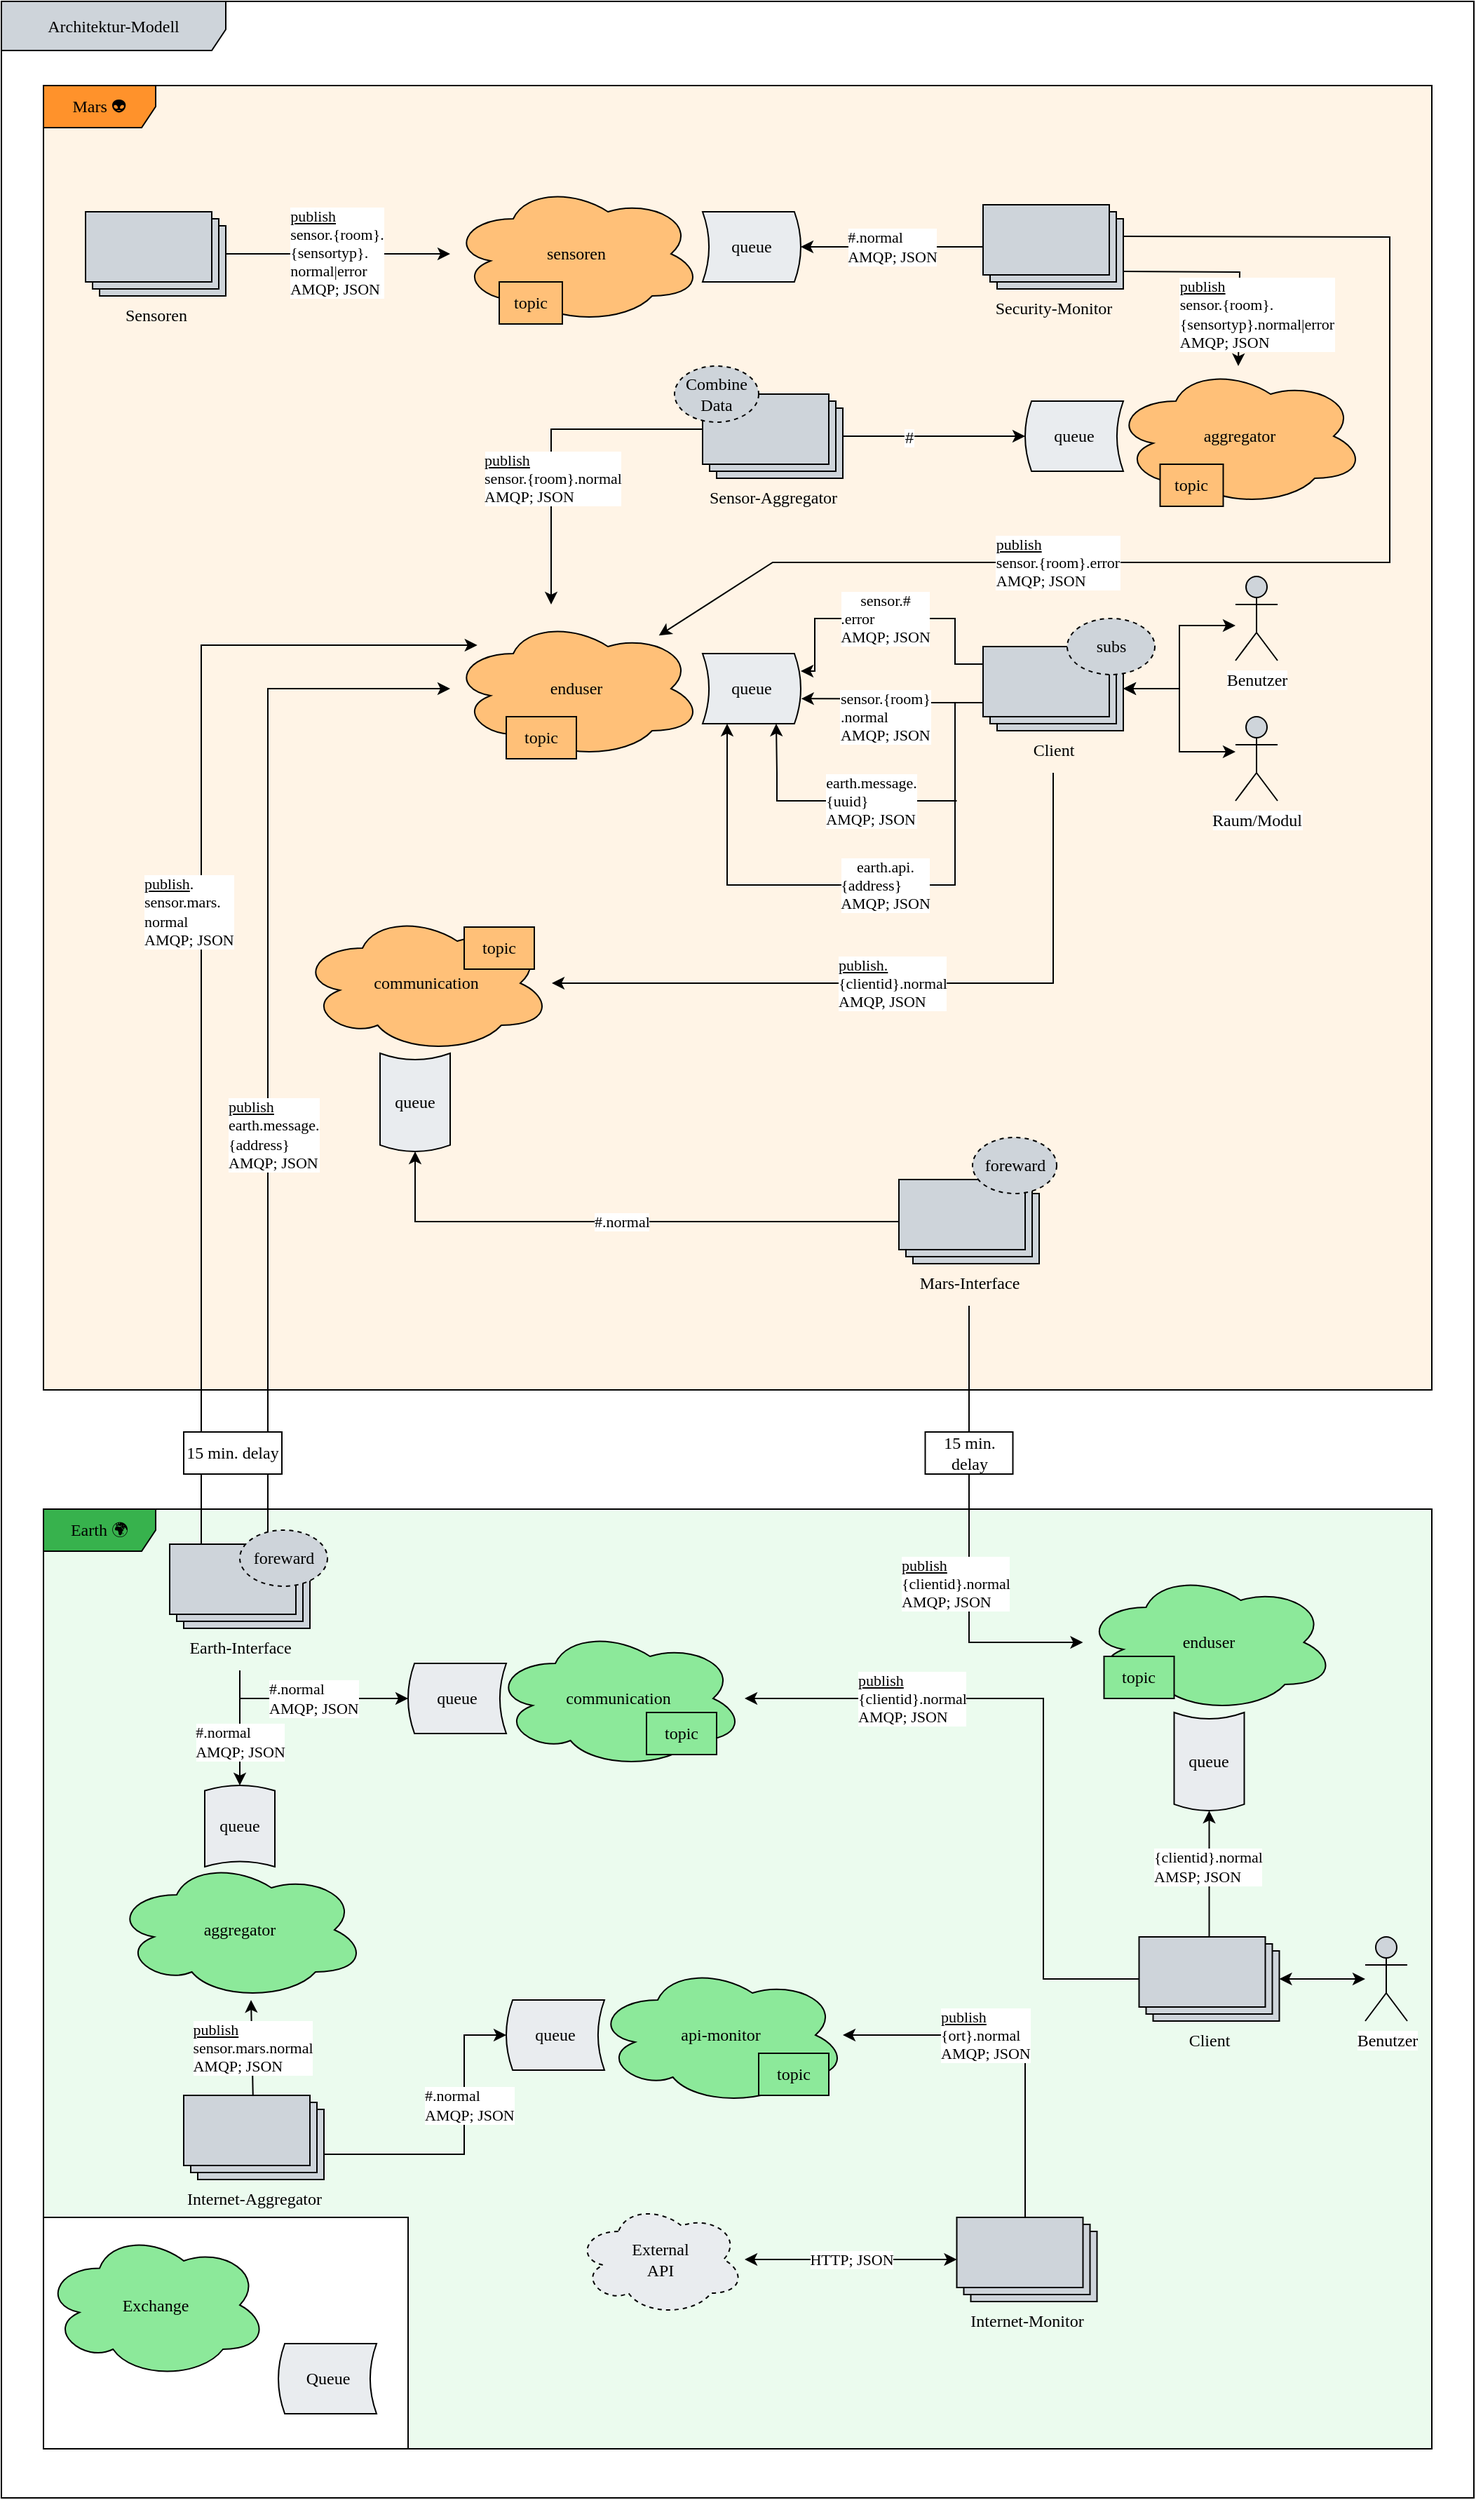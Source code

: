 <mxfile version="13.0.8" type="device"><diagram id="erU5Auw4rH4-HawhXIPo" name="Page-1"><mxGraphModel dx="18" dy="905" grid="1" gridSize="10" guides="1" tooltips="1" connect="1" arrows="1" fold="1" page="0" pageScale="1" pageWidth="827" pageHeight="1169" background="#ffffff" math="0" shadow="0" extFonts="IBM Plex Sans^https://fonts.googleapis.com/css?family=IBM+Plex+Sans|IBM Plex Mono^https://fonts.googleapis.com/css?family=IBM+Plex+Mono"><root><mxCell id="0"/><mxCell id="1" parent="0"/><mxCell id="hUw3spgDHmvgVFq0hchr-114" value="Architektur-Modell" style="shape=umlFrame;whiteSpace=wrap;html=1;strokeColor=#000000;fillColor=#ced4da;gradientColor=none;fontFamily=IBM Plex Mono;width=160;height=35;" parent="1" vertex="1"><mxGeometry x="890" y="-30" width="1050" height="1780" as="geometry"/></mxCell><mxCell id="hUw3spgDHmvgVFq0hchr-70" value="Earth 🌍" style="shape=umlFrame;whiteSpace=wrap;html=1;fillColor=#37b24d;strokeColor=#000000;gradientColor=none;fontFamily=IBM Plex Mono;FType=g;width=80;height=30;swimlaneFillColor=#ebfbee;" parent="1" vertex="1"><mxGeometry x="920" y="1045" width="990" height="670" as="geometry"/></mxCell><mxCell id="hUw3spgDHmvgVFq0hchr-56" value="Mars 👽" style="shape=umlFrame;whiteSpace=wrap;html=1;fillColor=#ff922b;strokeColor=#000000;gradientColor=none;fontFamily=IBM Plex Mono;FType=g;width=80;height=30;comic=0;shadow=0;swimlaneFillColor=#fff4e6;" parent="1" vertex="1"><mxGeometry x="920" y="30" width="990" height="930" as="geometry"/></mxCell><mxCell id="hUw3spgDHmvgVFq0hchr-33" value="" style="edgeStyle=orthogonalEdgeStyle;rounded=0;orthogonalLoop=1;jettySize=auto;html=1;" parent="1" source="hUw3spgDHmvgVFq0hchr-2" target="hUw3spgDHmvgVFq0hchr-21" edge="1"><mxGeometry relative="1" as="geometry"/></mxCell><mxCell id="hUw3spgDHmvgVFq0hchr-2" value="&lt;font face=&quot;IBM Plex Mono&quot;&gt;Sensoren&lt;/font&gt;" style="verticalLabelPosition=bottom;verticalAlign=top;html=1;shape=mxgraph.basic.layered_rect;dx=10;outlineConnect=0;fillColor=#ced4da;" parent="1" vertex="1"><mxGeometry x="950" y="120" width="100" height="60" as="geometry"/></mxCell><mxCell id="hUw3spgDHmvgVFq0hchr-90" value="" style="edgeStyle=orthogonalEdgeStyle;rounded=0;orthogonalLoop=1;jettySize=auto;html=1;fontFamily=IBM Plex Mono;align=center;" parent="1" target="hUw3spgDHmvgVFq0hchr-89" edge="1"><mxGeometry relative="1" as="geometry"><Array as="points"><mxPoint x="1640" y="670"/></Array><mxPoint x="1640" y="520" as="sourcePoint"/></mxGeometry></mxCell><mxCell id="hUw3spgDHmvgVFq0hchr-91" value="&lt;u&gt;publish.&lt;/u&gt;&lt;br&gt;{clientid}.normal&lt;br&gt;AMQP, JSON" style="edgeLabel;html=1;align=left;verticalAlign=middle;resizable=0;points=[];fontFamily=IBM Plex Mono;" parent="hUw3spgDHmvgVFq0hchr-90" vertex="1" connectable="0"><mxGeometry x="-0.001" y="1" relative="1" as="geometry"><mxPoint x="-52" y="-1" as="offset"/></mxGeometry></mxCell><mxCell id="hUw3spgDHmvgVFq0hchr-3" value="&lt;font face=&quot;IBM Plex Mono&quot;&gt;Client&lt;/font&gt;" style="verticalLabelPosition=bottom;verticalAlign=top;html=1;shape=mxgraph.basic.layered_rect;dx=10;outlineConnect=0;fillColor=#ced4da;" parent="1" vertex="1"><mxGeometry x="1590" y="430" width="100" height="60" as="geometry"/></mxCell><mxCell id="hUw3spgDHmvgVFq0hchr-4" value="&lt;font face=&quot;IBM Plex Mono&quot;&gt;Sensor-Aggregator&lt;/font&gt;" style="verticalLabelPosition=bottom;verticalAlign=top;html=1;shape=mxgraph.basic.layered_rect;dx=10;outlineConnect=0;fillColor=#ced4da;" parent="1" vertex="1"><mxGeometry x="1390" y="250" width="100" height="60" as="geometry"/></mxCell><mxCell id="hUw3spgDHmvgVFq0hchr-5" value="&lt;font face=&quot;IBM Plex Mono&quot;&gt;Security-Monitor&lt;/font&gt;" style="verticalLabelPosition=bottom;verticalAlign=top;html=1;shape=mxgraph.basic.layered_rect;dx=10;outlineConnect=0;fillColor=#ced4da;" parent="1" vertex="1"><mxGeometry x="1590" y="115" width="100" height="60" as="geometry"/></mxCell><mxCell id="hUw3spgDHmvgVFq0hchr-6" style="edgeStyle=orthogonalEdgeStyle;rounded=0;orthogonalLoop=1;jettySize=auto;html=1;startArrow=classic;startFill=1;endArrow=classic;endFill=1;fontFamily=IBM Plex Mono;" parent="1" source="hUw3spgDHmvgVFq0hchr-7" target="hUw3spgDHmvgVFq0hchr-3" edge="1"><mxGeometry relative="1" as="geometry"><mxPoint x="1780" y="455" as="targetPoint"/><Array as="points"><mxPoint x="1730" y="415"/><mxPoint x="1730" y="460"/></Array></mxGeometry></mxCell><mxCell id="hUw3spgDHmvgVFq0hchr-7" value="&lt;font face=&quot;IBM Plex Sans&quot;&gt;Benutzer&lt;/font&gt;" style="shape=umlActor;verticalLabelPosition=bottom;labelBackgroundColor=#ffffff;verticalAlign=top;html=1;strokeColor=#000000;fillColor=#CED4DA;gradientColor=none;" parent="1" vertex="1"><mxGeometry x="1770" y="380" width="30" height="60" as="geometry"/></mxCell><mxCell id="hUw3spgDHmvgVFq0hchr-8" style="edgeStyle=orthogonalEdgeStyle;rounded=0;orthogonalLoop=1;jettySize=auto;html=1;startArrow=classic;startFill=1;endArrow=classic;endFill=1;fontFamily=IBM Plex Mono;" parent="1" source="hUw3spgDHmvgVFq0hchr-9" target="hUw3spgDHmvgVFq0hchr-3" edge="1"><mxGeometry relative="1" as="geometry"><mxPoint x="1780" y="455" as="targetPoint"/><Array as="points"><mxPoint x="1730" y="505"/><mxPoint x="1730" y="460"/></Array></mxGeometry></mxCell><mxCell id="hUw3spgDHmvgVFq0hchr-9" value="&lt;font face=&quot;IBM Plex Sans&quot;&gt;Raum/Modul&lt;/font&gt;" style="shape=umlActor;verticalLabelPosition=bottom;labelBackgroundColor=#ffffff;verticalAlign=top;html=1;strokeColor=#000000;fillColor=#CED4DA;gradientColor=none;" parent="1" vertex="1"><mxGeometry x="1770" y="480" width="30" height="60" as="geometry"/></mxCell><mxCell id="hUw3spgDHmvgVFq0hchr-21" value="sensoren" style="ellipse;shape=cloud;whiteSpace=wrap;html=1;fontFamily=IBM Plex Sans;FType=g;fillColor=#FFC078;" parent="1" vertex="1"><mxGeometry x="1210" y="100" width="180" height="100" as="geometry"/></mxCell><mxCell id="hUw3spgDHmvgVFq0hchr-22" value="&lt;font face=&quot;IBM Plex Mono&quot;&gt;topic&lt;/font&gt;" style="rounded=0;whiteSpace=wrap;html=1;fillColor=#FFC078;align=center;" parent="1" vertex="1"><mxGeometry x="1245" y="170" width="45" height="30" as="geometry"/></mxCell><mxCell id="hUw3spgDHmvgVFq0hchr-24" value="enduser" style="ellipse;shape=cloud;whiteSpace=wrap;html=1;fontFamily=IBM Plex Sans;FType=g;fillColor=#FFC078;" parent="1" vertex="1"><mxGeometry x="1210" y="410" width="180" height="100" as="geometry"/></mxCell><mxCell id="hUw3spgDHmvgVFq0hchr-31" value="&lt;div style=&quot;text-align: left&quot;&gt;#.normal&lt;/div&gt;&lt;font&gt;&lt;div style=&quot;text-align: left&quot;&gt;AMQP; JSON&lt;/div&gt;&lt;/font&gt;" style="edgeStyle=orthogonalEdgeStyle;rounded=0;orthogonalLoop=1;jettySize=auto;html=1;fontFamily=IBM Plex Mono;" parent="1" target="hUw3spgDHmvgVFq0hchr-27" edge="1"><mxGeometry relative="1" as="geometry"><Array as="points"><mxPoint x="1490" y="145"/><mxPoint x="1490" y="145"/></Array><mxPoint x="1590" y="145" as="sourcePoint"/><mxPoint x="1480" y="144.58" as="targetPoint"/></mxGeometry></mxCell><mxCell id="hUw3spgDHmvgVFq0hchr-27" value="&lt;font face=&quot;IBM Plex Mono&quot;&gt;queue&lt;/font&gt;" style="shape=dataStorage;whiteSpace=wrap;html=1;fillColor=#E9ECEF;size=0.065;direction=west;" parent="1" vertex="1"><mxGeometry x="1390" y="120" width="70" height="50" as="geometry"/></mxCell><mxCell id="hUw3spgDHmvgVFq0hchr-28" value="&lt;font face=&quot;IBM Plex Mono&quot;&gt;queue&lt;/font&gt;" style="shape=dataStorage;whiteSpace=wrap;html=1;fillColor=#E9ECEF;size=0.065;direction=east;" parent="1" vertex="1"><mxGeometry x="1620" y="255" width="70" height="50" as="geometry"/></mxCell><mxCell id="hUw3spgDHmvgVFq0hchr-37" value="&lt;font face=&quot;IBM Plex Sans&quot;&gt;Combine Data&lt;/font&gt;" style="ellipse;whiteSpace=wrap;html=1;strokeWidth=1;fillColor=#CED4DA;dashed=1;" parent="1" vertex="1"><mxGeometry x="1370" y="230" width="60" height="40" as="geometry"/></mxCell><mxCell id="hUw3spgDHmvgVFq0hchr-49" value="&lt;font face=&quot;IBM Plex Mono&quot;&gt;sensor.{room}&lt;br&gt;&lt;div style=&quot;text-align: left&quot;&gt;.normal&lt;/div&gt;&lt;div style=&quot;text-align: left&quot;&gt;AMQP; JSON&lt;/div&gt;&lt;/font&gt;" style="edgeStyle=orthogonalEdgeStyle;rounded=0;orthogonalLoop=1;jettySize=auto;html=1;align=center;exitX=0;exitY=0;exitDx=0;exitDy=37.5;exitPerimeter=0;entryX=-0.005;entryY=0.357;entryDx=0;entryDy=0;entryPerimeter=0;" parent="1" source="hUw3spgDHmvgVFq0hchr-3" target="hUw3spgDHmvgVFq0hchr-48" edge="1"><mxGeometry x="-0.0" y="11" relative="1" as="geometry"><Array as="points"><mxPoint x="1590" y="470"/><mxPoint x="1525" y="470"/><mxPoint x="1525" y="467"/></Array><mxPoint x="1480" y="473" as="targetPoint"/><mxPoint x="6" y="10" as="offset"/></mxGeometry></mxCell><mxCell id="hUw3spgDHmvgVFq0hchr-50" value="&lt;font face=&quot;IBM Plex Mono&quot;&gt;sensor.#&lt;br&gt;&lt;div style=&quot;text-align: left&quot;&gt;.error&lt;/div&gt;AMQP; JSON&lt;br&gt;&lt;/font&gt;" style="edgeStyle=orthogonalEdgeStyle;rounded=0;orthogonalLoop=1;jettySize=auto;html=1;align=center;exitX=0;exitY=0;exitDx=0;exitDy=12.5;exitPerimeter=0;entryX=0;entryY=0.75;entryDx=0;entryDy=0;" parent="1" source="hUw3spgDHmvgVFq0hchr-3" target="hUw3spgDHmvgVFq0hchr-48" edge="1"><mxGeometry x="0.025" relative="1" as="geometry"><Array as="points"><mxPoint x="1570" y="443"/><mxPoint x="1570" y="410"/><mxPoint x="1470" y="410"/><mxPoint x="1470" y="447"/></Array><mxPoint x="1450" y="443" as="targetPoint"/><mxPoint as="offset"/></mxGeometry></mxCell><mxCell id="hUw3spgDHmvgVFq0hchr-64" value="&lt;font face=&quot;IBM Plex Mono&quot;&gt;earth.message.&lt;br&gt;&lt;div style=&quot;text-align: left&quot;&gt;{uuid}&lt;/div&gt;&lt;div style=&quot;text-align: left&quot;&gt;AMQP; JSON&lt;/div&gt;&lt;/font&gt;" style="edgeStyle=orthogonalEdgeStyle;rounded=0;orthogonalLoop=1;jettySize=auto;html=1;align=center;entryX=0.25;entryY=0;entryDx=0;entryDy=0;" parent="1" target="hUw3spgDHmvgVFq0hchr-48" edge="1"><mxGeometry x="-0.332" relative="1" as="geometry"><Array as="points"><mxPoint x="1443" y="540"/><mxPoint x="1443" y="520"/></Array><mxPoint as="offset"/><mxPoint x="1571.25" y="539.95" as="sourcePoint"/><mxPoint x="1355.25" y="519.95" as="targetPoint"/></mxGeometry></mxCell><mxCell id="hUw3spgDHmvgVFq0hchr-65" value="&lt;font face=&quot;IBM Plex Mono&quot;&gt;earth.api.&lt;br&gt;&lt;div style=&quot;text-align: left&quot;&gt;{address}&lt;/div&gt;&lt;div style=&quot;text-align: left&quot;&gt;AMQP; JSON&lt;/div&gt;&lt;/font&gt;" style="edgeStyle=orthogonalEdgeStyle;rounded=0;orthogonalLoop=1;jettySize=auto;html=1;align=center;entryX=0.75;entryY=0;entryDx=0;entryDy=0;" parent="1" target="hUw3spgDHmvgVFq0hchr-48" edge="1"><mxGeometry x="-0.362" y="-50" relative="1" as="geometry"><Array as="points"><mxPoint x="1570" y="600"/><mxPoint x="1407" y="600"/></Array><mxPoint x="1570" y="470" as="sourcePoint"/><mxPoint x="1408" y="510" as="targetPoint"/><mxPoint x="-50" y="50" as="offset"/></mxGeometry></mxCell><mxCell id="hUw3spgDHmvgVFq0hchr-48" value="&lt;font face=&quot;IBM Plex Mono&quot;&gt;queue&lt;/font&gt;" style="shape=dataStorage;whiteSpace=wrap;html=1;fillColor=#E9ECEF;size=0.065;direction=west;" parent="1" vertex="1"><mxGeometry x="1390" y="435" width="70" height="50" as="geometry"/></mxCell><mxCell id="hUw3spgDHmvgVFq0hchr-51" value="&lt;font face=&quot;IBM Plex Sans&quot;&gt;subs&lt;/font&gt;" style="ellipse;whiteSpace=wrap;html=1;strokeWidth=1;fillColor=#CED4DA;dashed=1;" parent="1" vertex="1"><mxGeometry x="1650" y="410" width="62.5" height="40" as="geometry"/></mxCell><mxCell id="hUw3spgDHmvgVFq0hchr-61" value="&lt;u style=&quot;font-family: &amp;#34;ibm plex mono&amp;#34;&quot;&gt;publish&lt;/u&gt;&lt;br style=&quot;font-family: &amp;#34;ibm plex mono&amp;#34;&quot;&gt;&lt;span style=&quot;font-family: &amp;#34;ibm plex mono&amp;#34;&quot;&gt;earth.message.&lt;/span&gt;&lt;br style=&quot;font-family: &amp;#34;ibm plex mono&amp;#34;&quot;&gt;&lt;span style=&quot;font-family: &amp;#34;ibm plex mono&amp;#34;&quot;&gt;{address}&lt;br&gt;AMQP; JSON&lt;br&gt;&lt;/span&gt;" style="edgeStyle=orthogonalEdgeStyle;rounded=0;orthogonalLoop=1;jettySize=auto;html=1;align=left;" parent="1" source="hUw3spgDHmvgVFq0hchr-59" target="hUw3spgDHmvgVFq0hchr-24" edge="1"><mxGeometry x="-0.21" y="30" relative="1" as="geometry"><Array as="points"><mxPoint x="1080" y="460"/></Array><mxPoint as="offset"/></mxGeometry></mxCell><mxCell id="DqUs1cWluFNeW6_7sDlR-13" style="edgeStyle=orthogonalEdgeStyle;rounded=0;orthogonalLoop=1;jettySize=auto;html=1;exitX=0;exitY=0;exitDx=22.5;exitDy=0;exitPerimeter=0;" parent="1" source="hUw3spgDHmvgVFq0hchr-59" target="hUw3spgDHmvgVFq0hchr-24" edge="1"><mxGeometry relative="1" as="geometry"><Array as="points"><mxPoint x="1033" y="429"/></Array></mxGeometry></mxCell><mxCell id="DqUs1cWluFNeW6_7sDlR-16" value="&lt;font face=&quot;IBM Plex Mono&quot;&gt;&lt;u&gt;publish&lt;/u&gt;.&lt;br&gt;sensor.mars.&lt;br&gt;normal&lt;br&gt;AMQP; JSON&lt;br&gt;&lt;/font&gt;" style="edgeLabel;html=1;align=left;verticalAlign=middle;resizable=0;points=[];" parent="DqUs1cWluFNeW6_7sDlR-13" vertex="1" connectable="0"><mxGeometry x="0.077" y="1" relative="1" as="geometry"><mxPoint x="-41.5" as="offset"/></mxGeometry></mxCell><mxCell id="hUw3spgDHmvgVFq0hchr-59" value="&lt;font face=&quot;IBM Plex Mono&quot;&gt;Earth-Interface&lt;br&gt;&lt;/font&gt;" style="verticalLabelPosition=bottom;verticalAlign=top;html=1;shape=mxgraph.basic.layered_rect;dx=10;outlineConnect=0;fillColor=#ced4da;" parent="1" vertex="1"><mxGeometry x="1010" y="1070" width="100" height="60" as="geometry"/></mxCell><mxCell id="hUw3spgDHmvgVFq0hchr-71" value="communication" style="ellipse;shape=cloud;whiteSpace=wrap;html=1;fontFamily=IBM Plex Sans;FType=g;fillColor=#8CE99A;" parent="1" vertex="1"><mxGeometry x="1240" y="1130" width="180" height="100" as="geometry"/></mxCell><mxCell id="hUw3spgDHmvgVFq0hchr-72" value="api-monitor" style="ellipse;shape=cloud;whiteSpace=wrap;html=1;fontFamily=IBM Plex Sans;FType=g;fillColor=#8ce99a;" parent="1" vertex="1"><mxGeometry x="1313" y="1370" width="180" height="100" as="geometry"/></mxCell><mxCell id="hUw3spgDHmvgVFq0hchr-74" value="#.normal&lt;br&gt;AMQP; JSON" style="edgeStyle=orthogonalEdgeStyle;rounded=0;orthogonalLoop=1;jettySize=auto;html=1;align=left;fontFamily=IBM Plex Mono;entryX=0;entryY=0.5;entryDx=0;entryDy=0;" parent="1" target="hUw3spgDHmvgVFq0hchr-73" edge="1"><mxGeometry x="-0.592" y="10" relative="1" as="geometry"><Array as="points"><mxPoint x="1060" y="1180"/></Array><mxPoint x="10" y="10" as="offset"/><mxPoint x="1060" y="1160" as="sourcePoint"/><mxPoint x="1150" y="1270" as="targetPoint"/></mxGeometry></mxCell><mxCell id="hUw3spgDHmvgVFq0hchr-75" value="#.normal&lt;br&gt;AMQP; JSON" style="edgeStyle=orthogonalEdgeStyle;rounded=0;orthogonalLoop=1;jettySize=auto;html=1;align=left;fontFamily=IBM Plex Mono;entryX=0;entryY=0.5;entryDx=0;entryDy=0;exitX=0;exitY=0;exitDx=100;exitDy=35;exitPerimeter=0;" parent="1" target="DqUs1cWluFNeW6_7sDlR-34" edge="1" source="WD_3K0yod4hGlsvvd7Q--1"><mxGeometry x="0.28" y="30" relative="1" as="geometry"><Array as="points"><mxPoint x="1220" y="1505"/><mxPoint x="1220" y="1420"/></Array><mxPoint as="offset"/><mxPoint x="1070" y="1520" as="sourcePoint"/><mxPoint x="1150" y="1459" as="targetPoint"/></mxGeometry></mxCell><mxCell id="hUw3spgDHmvgVFq0hchr-73" value="&lt;font face=&quot;IBM Plex Mono&quot;&gt;queue&lt;/font&gt;" style="shape=dataStorage;whiteSpace=wrap;html=1;fillColor=#E9ECEF;size=0.065;direction=east;" parent="1" vertex="1"><mxGeometry x="1180" y="1155" width="70" height="50" as="geometry"/></mxCell><mxCell id="hUw3spgDHmvgVFq0hchr-76" value="&lt;span style=&quot;font-family: &amp;#34;ibm plex mono&amp;#34;&quot;&gt;topic&lt;/span&gt;" style="rounded=0;whiteSpace=wrap;html=1;fillColor=#8CE99A;align=center;" parent="1" vertex="1"><mxGeometry x="1350" y="1190" width="50" height="30" as="geometry"/></mxCell><mxCell id="hUw3spgDHmvgVFq0hchr-81" value="&lt;font face=&quot;IBM Plex Mono&quot;&gt;15 min. delay&lt;/font&gt;" style="rounded=0;whiteSpace=wrap;html=1;fillColor=#ffffff;" parent="1" vertex="1"><mxGeometry x="1020" y="990" width="70" height="30" as="geometry"/></mxCell><mxCell id="hUw3spgDHmvgVFq0hchr-89" value="communication" style="ellipse;shape=cloud;whiteSpace=wrap;html=1;fontFamily=IBM Plex Sans;FType=g;fillColor=#FFC078;" parent="1" vertex="1"><mxGeometry x="1102.5" y="620" width="180" height="100" as="geometry"/></mxCell><mxCell id="hUw3spgDHmvgVFq0hchr-98" value="&lt;u&gt;publish&lt;/u&gt;&lt;br&gt;{clientid}.normal&lt;br&gt;AMQP; JSON" style="edgeStyle=orthogonalEdgeStyle;rounded=0;orthogonalLoop=1;jettySize=auto;html=1;fontFamily=IBM Plex Mono;align=left;" parent="1" target="DqUs1cWluFNeW6_7sDlR-9" edge="1"><mxGeometry x="0.231" y="-50" relative="1" as="geometry"><Array as="points"><mxPoint x="1580" y="1140"/></Array><mxPoint x="1580" y="900" as="sourcePoint"/><mxPoint as="offset"/></mxGeometry></mxCell><mxCell id="hUw3spgDHmvgVFq0hchr-93" value="&lt;font face=&quot;IBM Plex Mono&quot;&gt;Mars-Interface&lt;br&gt;&lt;/font&gt;" style="verticalLabelPosition=bottom;verticalAlign=top;html=1;shape=mxgraph.basic.layered_rect;dx=10;outlineConnect=0;fillColor=#ced4da;" parent="1" vertex="1"><mxGeometry x="1530" y="810" width="100" height="60" as="geometry"/></mxCell><mxCell id="hUw3spgDHmvgVFq0hchr-95" value="#.normal" style="edgeStyle=orthogonalEdgeStyle;rounded=0;orthogonalLoop=1;jettySize=auto;html=1;fontFamily=IBM Plex Mono;align=left;exitX=0;exitY=0;exitDx=0;exitDy=25;exitPerimeter=0;entryX=0;entryY=0.5;entryDx=0;entryDy=0;" parent="1" source="hUw3spgDHmvgVFq0hchr-93" target="hUw3spgDHmvgVFq0hchr-94" edge="1"><mxGeometry x="0.119" relative="1" as="geometry"><Array as="points"><mxPoint x="1530" y="840"/><mxPoint x="1185" y="840"/></Array><mxPoint as="offset"/><mxPoint x="1170" y="790" as="targetPoint"/></mxGeometry></mxCell><mxCell id="hUw3spgDHmvgVFq0hchr-94" value="&lt;font face=&quot;IBM Plex Mono&quot;&gt;queue&lt;/font&gt;" style="shape=dataStorage;whiteSpace=wrap;html=1;fillColor=#E9ECEF;size=0.065;direction=north;" parent="1" vertex="1"><mxGeometry x="1160" y="720" width="50" height="70" as="geometry"/></mxCell><mxCell id="hUw3spgDHmvgVFq0hchr-97" value="&lt;font face=&quot;IBM Plex Mono&quot;&gt;15 min. delay&lt;/font&gt;" style="rounded=0;whiteSpace=wrap;html=1;fillColor=#ffffff;" parent="1" vertex="1"><mxGeometry x="1548.75" y="990" width="62.5" height="30" as="geometry"/></mxCell><mxCell id="hUw3spgDHmvgVFq0hchr-102" style="edgeStyle=orthogonalEdgeStyle;rounded=0;orthogonalLoop=1;jettySize=auto;html=1;startArrow=classic;startFill=1;fontFamily=IBM Plex Mono;align=left;" parent="1" source="hUw3spgDHmvgVFq0hchr-99" target="hUw3spgDHmvgVFq0hchr-100" edge="1"><mxGeometry relative="1" as="geometry"/></mxCell><mxCell id="hUw3spgDHmvgVFq0hchr-105" value="&lt;u&gt;publish&lt;/u&gt;&lt;br&gt;{&lt;span style=&quot;text-align: center&quot;&gt;clientid&lt;/span&gt;}.normal&lt;br&gt;AMQP; JSON" style="edgeStyle=orthogonalEdgeStyle;rounded=0;orthogonalLoop=1;jettySize=auto;html=1;startArrow=none;startFill=0;endArrow=classic;endFill=1;endSize=6;fontFamily=IBM Plex Mono;align=left;" parent="1" source="hUw3spgDHmvgVFq0hchr-99" target="hUw3spgDHmvgVFq0hchr-71" edge="1"><mxGeometry x="0.671" relative="1" as="geometry"><Array as="points"><mxPoint x="1633" y="1380"/><mxPoint x="1633" y="1180"/></Array><mxPoint as="offset"/></mxGeometry></mxCell><mxCell id="hUw3spgDHmvgVFq0hchr-99" value="&lt;font face=&quot;IBM Plex Mono&quot;&gt;Client&lt;/font&gt;" style="verticalLabelPosition=bottom;verticalAlign=top;html=1;shape=mxgraph.basic.layered_rect;dx=10;outlineConnect=0;fillColor=#ced4da;" parent="1" vertex="1"><mxGeometry x="1701.25" y="1350" width="100" height="60" as="geometry"/></mxCell><mxCell id="hUw3spgDHmvgVFq0hchr-100" value="&lt;font face=&quot;IBM Plex Sans&quot;&gt;Benutzer&lt;/font&gt;" style="shape=umlActor;verticalLabelPosition=bottom;labelBackgroundColor=#ffffff;verticalAlign=top;html=1;strokeColor=#000000;fillColor=#CED4DA;gradientColor=none;" parent="1" vertex="1"><mxGeometry x="1862.5" y="1350" width="30" height="60" as="geometry"/></mxCell><mxCell id="hUw3spgDHmvgVFq0hchr-104" value="{clientid}.normal&lt;br&gt;AMSP; JSON" style="edgeStyle=orthogonalEdgeStyle;rounded=0;orthogonalLoop=1;jettySize=auto;html=1;startArrow=none;startFill=0;fontFamily=IBM Plex Mono;align=left;endArrow=classic;endFill=1;endSize=6;entryX=0;entryY=0.5;entryDx=0;entryDy=0;" parent="1" source="hUw3spgDHmvgVFq0hchr-99" target="hUw3spgDHmvgVFq0hchr-103" edge="1"><mxGeometry x="0.111" y="41" relative="1" as="geometry"><mxPoint as="offset"/><mxPoint x="1751" y="1280" as="targetPoint"/></mxGeometry></mxCell><mxCell id="hUw3spgDHmvgVFq0hchr-103" value="&lt;font face=&quot;IBM Plex Mono&quot;&gt;queue&lt;/font&gt;" style="shape=dataStorage;whiteSpace=wrap;html=1;fillColor=#E9ECEF;size=0.065;direction=north;" parent="1" vertex="1"><mxGeometry x="1726.25" y="1190" width="50" height="70" as="geometry"/></mxCell><mxCell id="hUw3spgDHmvgVFq0hchr-113" value="&lt;u&gt;publish&lt;/u&gt;&lt;br&gt;{ort}.normal&lt;br&gt;AMQP; JSON" style="edgeStyle=orthogonalEdgeStyle;rounded=0;orthogonalLoop=1;jettySize=auto;html=1;startArrow=none;startFill=0;endArrow=classic;endFill=1;endSize=6;fontFamily=IBM Plex Mono;align=left;" parent="1" source="hUw3spgDHmvgVFq0hchr-107" edge="1"><mxGeometry x="0.482" relative="1" as="geometry"><Array as="points"><mxPoint x="1620" y="1420"/></Array><mxPoint as="offset"/><mxPoint x="1490" y="1420" as="targetPoint"/></mxGeometry></mxCell><mxCell id="hUw3spgDHmvgVFq0hchr-107" value="&lt;font face=&quot;IBM Plex Mono&quot;&gt;Internet-Monitor&lt;/font&gt;" style="verticalLabelPosition=bottom;verticalAlign=top;html=1;shape=mxgraph.basic.layered_rect;dx=10;outlineConnect=0;fillColor=#ced4da;" parent="1" vertex="1"><mxGeometry x="1571.25" y="1550" width="100" height="60" as="geometry"/></mxCell><mxCell id="hUw3spgDHmvgVFq0hchr-110" value="External&lt;br&gt;API" style="ellipse;shape=cloud;whiteSpace=wrap;html=1;fontFamily=IBM Plex Sans;FType=g;dashed=1;gradientColor=none;fillColor=#e9ecef;" parent="1" vertex="1"><mxGeometry x="1300" y="1540" width="120" height="80" as="geometry"/></mxCell><mxCell id="hUw3spgDHmvgVFq0hchr-111" value="&lt;font&gt;HTTP; JSON&lt;/font&gt;" style="edgeStyle=orthogonalEdgeStyle;rounded=0;orthogonalLoop=1;jettySize=auto;html=1;startArrow=classic;startFill=1;fontFamily=IBM Plex Mono;" parent="1" source="hUw3spgDHmvgVFq0hchr-110" target="hUw3spgDHmvgVFq0hchr-107" edge="1"><mxGeometry relative="1" as="geometry"><mxPoint x="710" y="1200" as="sourcePoint"/><mxPoint x="830" y="1200" as="targetPoint"/></mxGeometry></mxCell><mxCell id="hUw3spgDHmvgVFq0hchr-115" value="&lt;font face=&quot;IBM Plex Sans&quot;&gt;foreward&lt;/font&gt;" style="ellipse;whiteSpace=wrap;html=1;strokeWidth=1;fillColor=#CED4DA;dashed=1;" parent="1" vertex="1"><mxGeometry x="1582.5" y="780" width="60" height="40" as="geometry"/></mxCell><mxCell id="hUw3spgDHmvgVFq0hchr-116" value="&lt;font face=&quot;IBM Plex Sans&quot;&gt;foreward&lt;/font&gt;" style="ellipse;whiteSpace=wrap;html=1;strokeWidth=1;fillColor=#CED4DA;dashed=1;" parent="1" vertex="1"><mxGeometry x="1060" y="1060" width="62.5" height="40" as="geometry"/></mxCell><mxCell id="EYIfJ8Mb9N-2mhvtiRvc-1" value="aggregator" style="ellipse;shape=cloud;whiteSpace=wrap;html=1;fontFamily=IBM Plex Sans;FType=g;fillColor=#FFC078;" parent="1" vertex="1"><mxGeometry x="1682.5" y="230" width="180" height="100" as="geometry"/></mxCell><mxCell id="EYIfJ8Mb9N-2mhvtiRvc-8" value="" style="endArrow=classic;html=1;entryX=0;entryY=0.5;entryDx=0;entryDy=0;" parent="1" target="hUw3spgDHmvgVFq0hchr-28" edge="1"><mxGeometry width="50" height="50" relative="1" as="geometry"><mxPoint x="1490" y="280" as="sourcePoint"/><mxPoint x="1560" y="280" as="targetPoint"/></mxGeometry></mxCell><mxCell id="EYIfJ8Mb9N-2mhvtiRvc-14" value="#" style="edgeLabel;html=1;align=center;verticalAlign=middle;resizable=0;points=[];" parent="EYIfJ8Mb9N-2mhvtiRvc-8" vertex="1" connectable="0"><mxGeometry x="-0.286" y="-1" relative="1" as="geometry"><mxPoint as="offset"/></mxGeometry></mxCell><mxCell id="EYIfJ8Mb9N-2mhvtiRvc-10" value="" style="endArrow=classic;html=1;rounded=0;exitX=0;exitY=0;exitDx=100;exitDy=22.5;exitPerimeter=0;" parent="1" source="hUw3spgDHmvgVFq0hchr-5" target="hUw3spgDHmvgVFq0hchr-24" edge="1"><mxGeometry width="50" height="50" relative="1" as="geometry"><mxPoint x="1691.25" y="150" as="sourcePoint"/><mxPoint x="1810" y="240" as="targetPoint"/><Array as="points"><mxPoint x="1880" y="138"/><mxPoint x="1880" y="370"/><mxPoint x="1440" y="370"/></Array></mxGeometry></mxCell><mxCell id="EYIfJ8Mb9N-2mhvtiRvc-15" value="&lt;div style=&quot;text-align: left&quot;&gt;&lt;u&gt;publish&lt;/u&gt;&lt;/div&gt;sensor.{room}.error&lt;br&gt;&lt;div style=&quot;text-align: left&quot;&gt;AMQP; JSON&lt;/div&gt;" style="edgeLabel;html=1;align=center;verticalAlign=middle;resizable=0;points=[];fontFamily=IBM Plex Mono;" parent="EYIfJ8Mb9N-2mhvtiRvc-10" vertex="1" connectable="0"><mxGeometry x="-0.337" relative="1" as="geometry"><mxPoint x="-237.5" y="104.07" as="offset"/></mxGeometry></mxCell><mxCell id="EYIfJ8Mb9N-2mhvtiRvc-13" value="" style="endArrow=classic;html=1;exitX=0;exitY=0;exitDx=100;exitDy=47.5;exitPerimeter=0;rounded=0;" parent="1" source="hUw3spgDHmvgVFq0hchr-5" edge="1"><mxGeometry width="50" height="50" relative="1" as="geometry"><mxPoint x="1670" y="240" as="sourcePoint"/><mxPoint x="1772" y="230" as="targetPoint"/><Array as="points"><mxPoint x="1773" y="163"/></Array></mxGeometry></mxCell><mxCell id="EYIfJ8Mb9N-2mhvtiRvc-16" value="&lt;div style=&quot;text-align: left&quot;&gt;&lt;u&gt;publish&lt;/u&gt;&lt;/div&gt;&lt;div style=&quot;text-align: left&quot;&gt;sensor.{room}.&lt;/div&gt;{sensortyp}.normal|error&lt;br&gt;&lt;div style=&quot;text-align: left&quot;&gt;AMQP; JSON&lt;/div&gt;" style="edgeLabel;html=1;align=center;verticalAlign=middle;resizable=0;points=[];fontFamily=IBM Plex Mono;" parent="EYIfJ8Mb9N-2mhvtiRvc-13" vertex="1" connectable="0"><mxGeometry x="-0.311" y="2" relative="1" as="geometry"><mxPoint x="43.36" y="32.19" as="offset"/></mxGeometry></mxCell><mxCell id="EYIfJ8Mb9N-2mhvtiRvc-18" value="&lt;div style=&quot;text-align: left&quot;&gt;&lt;br&gt;&lt;/div&gt;" style="edgeLabel;html=1;align=center;verticalAlign=middle;resizable=0;points=[];" parent="1" vertex="1" connectable="0"><mxGeometry x="1340.004" y="359.997" as="geometry"><mxPoint x="-2" y="3" as="offset"/></mxGeometry></mxCell><mxCell id="EYIfJ8Mb9N-2mhvtiRvc-19" value="" style="endArrow=classic;html=1;exitX=0;exitY=0;exitDx=0;exitDy=25;exitPerimeter=0;rounded=0;" parent="1" source="hUw3spgDHmvgVFq0hchr-4" edge="1"><mxGeometry width="50" height="50" relative="1" as="geometry"><mxPoint x="1460" y="330" as="sourcePoint"/><mxPoint x="1282" y="400" as="targetPoint"/><Array as="points"><mxPoint x="1282" y="275"/></Array></mxGeometry></mxCell><mxCell id="EYIfJ8Mb9N-2mhvtiRvc-20" value="&lt;div style=&quot;text-align: left&quot;&gt;&lt;u&gt;&lt;font face=&quot;IBM Plex Mono&quot;&gt;publish&lt;/font&gt;&lt;/u&gt;&lt;/div&gt;&lt;font face=&quot;IBM Plex Mono&quot;&gt;sensor.{room}.normal&lt;br&gt;&lt;div style=&quot;text-align: left&quot;&gt;AMQP; JSON&lt;/div&gt;&lt;/font&gt;" style="edgeLabel;html=1;align=center;verticalAlign=middle;resizable=0;points=[];" parent="1" vertex="1" connectable="0"><mxGeometry x="1282.504" y="309.997" as="geometry"><mxPoint as="offset"/></mxGeometry></mxCell><mxCell id="DqUs1cWluFNeW6_7sDlR-1" value="&lt;font face=&quot;IBM Plex Mono&quot;&gt;topic&lt;/font&gt;" style="rounded=0;whiteSpace=wrap;html=1;fillColor=#FFC078;align=center;" parent="1" vertex="1"><mxGeometry x="1716.25" y="300" width="45" height="30" as="geometry"/></mxCell><mxCell id="DqUs1cWluFNeW6_7sDlR-2" value="&lt;font face=&quot;IBM Plex Mono&quot;&gt;topic&lt;/font&gt;" style="rounded=0;whiteSpace=wrap;html=1;fillColor=#FFC078;align=center;" parent="1" vertex="1"><mxGeometry x="1250" y="480" width="50" height="30" as="geometry"/></mxCell><mxCell id="DqUs1cWluFNeW6_7sDlR-3" value="&lt;font face=&quot;IBM Plex Mono&quot;&gt;topic&lt;/font&gt;" style="rounded=0;whiteSpace=wrap;html=1;fillColor=#FFC078;align=center;" parent="1" vertex="1"><mxGeometry x="1220" y="630" width="50" height="30" as="geometry"/></mxCell><mxCell id="DqUs1cWluFNeW6_7sDlR-6" value="&lt;span style=&quot;font-family: &amp;#34;ibm plex mono&amp;#34;&quot;&gt;topic&lt;/span&gt;" style="rounded=0;whiteSpace=wrap;html=1;fillColor=#8CE99A;align=center;" parent="1" vertex="1"><mxGeometry x="1430" y="1433" width="50" height="30" as="geometry"/></mxCell><mxCell id="DqUs1cWluFNeW6_7sDlR-7" value="&lt;div style=&quot;text-align: left&quot;&gt;&lt;u&gt;publish&lt;/u&gt;&lt;/div&gt;&lt;div style=&quot;text-align: left&quot;&gt;sensor.{room}.&lt;/div&gt;&lt;div style=&quot;text-align: left&quot;&gt;{sensortyp}.&lt;/div&gt;&lt;div style=&quot;text-align: left&quot;&gt;normal|error&lt;/div&gt;&lt;div style=&quot;text-align: left&quot;&gt;AMQP; JSON&lt;/div&gt;" style="edgeLabel;html=1;align=center;verticalAlign=middle;resizable=0;points=[];fontFamily=IBM Plex Mono;" parent="1" vertex="1" connectable="0"><mxGeometry x="1091.251" y="115.003" as="geometry"><mxPoint x="37.99" y="34.19" as="offset"/></mxGeometry></mxCell><mxCell id="DqUs1cWluFNeW6_7sDlR-9" value="enduser" style="ellipse;shape=cloud;whiteSpace=wrap;html=1;fontFamily=IBM Plex Sans;FType=g;fillColor=#8CE99A;" parent="1" vertex="1"><mxGeometry x="1661.25" y="1090" width="180" height="100" as="geometry"/></mxCell><mxCell id="DqUs1cWluFNeW6_7sDlR-10" value="&lt;span style=&quot;font-family: &amp;#34;ibm plex mono&amp;#34;&quot;&gt;topic&lt;/span&gt;" style="rounded=0;whiteSpace=wrap;html=1;fillColor=#8CE99A;align=center;" parent="1" vertex="1"><mxGeometry x="1676.25" y="1150" width="50" height="30" as="geometry"/></mxCell><mxCell id="DqUs1cWluFNeW6_7sDlR-34" value="&lt;font face=&quot;IBM Plex Mono&quot;&gt;queue&lt;/font&gt;" style="shape=dataStorage;whiteSpace=wrap;html=1;fillColor=#E9ECEF;size=0.065;direction=east;" parent="1" vertex="1"><mxGeometry x="1250" y="1395" width="70" height="50" as="geometry"/></mxCell><mxCell id="DqUs1cWluFNeW6_7sDlR-39" value="" style="whiteSpace=wrap;html=1;" parent="1" vertex="1"><mxGeometry x="920" y="1550" width="260" height="165" as="geometry"/></mxCell><mxCell id="DqUs1cWluFNeW6_7sDlR-40" value="Exchange" style="ellipse;shape=cloud;whiteSpace=wrap;html=1;fontFamily=IBM Plex Sans;FType=g;fillColor=#8ce99a;" parent="1" vertex="1"><mxGeometry x="920" y="1560" width="160" height="105" as="geometry"/></mxCell><mxCell id="DqUs1cWluFNeW6_7sDlR-41" value="&lt;font face=&quot;IBM Plex Mono&quot;&gt;Queue&lt;/font&gt;" style="shape=dataStorage;whiteSpace=wrap;html=1;fillColor=#E9ECEF;size=0.065;direction=east;" parent="1" vertex="1"><mxGeometry x="1087.5" y="1640" width="70" height="50" as="geometry"/></mxCell><mxCell id="WD_3K0yod4hGlsvvd7Q--1" value="&lt;font face=&quot;IBM Plex Mono&quot;&gt;Internet-Aggregator&lt;/font&gt;" style="verticalLabelPosition=bottom;verticalAlign=top;html=1;shape=mxgraph.basic.layered_rect;dx=10;outlineConnect=0;fillColor=#ced4da;" vertex="1" parent="1"><mxGeometry x="1020" y="1463" width="100" height="60" as="geometry"/></mxCell><mxCell id="WD_3K0yod4hGlsvvd7Q--3" value="aggregator" style="ellipse;shape=cloud;whiteSpace=wrap;html=1;fontFamily=IBM Plex Sans;FType=g;fillColor=#8CE99A;" vertex="1" parent="1"><mxGeometry x="970" y="1295" width="180" height="100" as="geometry"/></mxCell><mxCell id="WD_3K0yod4hGlsvvd7Q--4" value="&lt;div style=&quot;text-align: left&quot;&gt;&lt;span style=&quot;font-family: &amp;#34;ibm plex mono&amp;#34;&quot;&gt;&lt;u&gt;publish&lt;/u&gt;&lt;/span&gt;&lt;/div&gt;&lt;span style=&quot;color: rgb(0 , 0 , 0) ; font-family: &amp;#34;ibm plex mono&amp;#34; ; font-size: 11px ; font-style: normal ; font-weight: normal ; letter-spacing: normal ; text-indent: 0px ; text-transform: none ; word-spacing: 0px ; background-color: rgb(255 , 255 , 255) ; text-decoration: none ; float: none ; display: inline&quot;&gt;sensor.mars&lt;span style=&quot;text-align: left&quot;&gt;.normal&lt;/span&gt;&lt;br&gt;&lt;div style=&quot;text-align: left&quot;&gt;AMQP; JSON&lt;/div&gt;&lt;/span&gt;" style="endArrow=classic;html=1;spacing=2;" edge="1" parent="1" source="WD_3K0yod4hGlsvvd7Q--1"><mxGeometry width="50" height="50" relative="1" as="geometry"><mxPoint x="1064" y="1437" as="sourcePoint"/><mxPoint x="1068" y="1395" as="targetPoint"/></mxGeometry></mxCell><mxCell id="WD_3K0yod4hGlsvvd7Q--6" value="&lt;font face=&quot;IBM Plex Mono&quot;&gt;queue&lt;/font&gt;" style="shape=dataStorage;whiteSpace=wrap;html=1;fillColor=#E9ECEF;size=0.065;direction=south;" vertex="1" parent="1"><mxGeometry x="1035" y="1242" width="50" height="58" as="geometry"/></mxCell><mxCell id="WD_3K0yod4hGlsvvd7Q--7" value="&lt;div style=&quot;text-align: left&quot;&gt;&lt;/div&gt;&lt;span style=&quot;color: rgb(0 , 0 , 0) ; font-family: &amp;#34;ibm plex mono&amp;#34; ; font-size: 11px ; font-style: normal ; font-weight: normal ; letter-spacing: normal ; text-indent: 0px ; text-transform: none ; word-spacing: 0px ; background-color: rgb(255 , 255 , 255) ; text-decoration: none ; float: none ; display: inline&quot;&gt;&lt;div style=&quot;text-align: left&quot;&gt;#.normal&lt;/div&gt;&lt;/span&gt;&lt;span style=&quot;color: rgb(0 , 0 , 0) ; font-family: &amp;#34;ibm plex mono&amp;#34; ; font-size: 11px ; font-style: normal ; font-weight: normal ; letter-spacing: normal ; text-align: left ; text-indent: 0px ; text-transform: none ; word-spacing: 0px ; background-color: rgb(255 , 255 , 255) ; text-decoration: none ; float: none ; display: inline&quot;&gt;AMQP; JSON&lt;/span&gt;" style="endArrow=classic;html=1;entryX=0;entryY=0.5;entryDx=0;entryDy=0;" edge="1" parent="1" target="WD_3K0yod4hGlsvvd7Q--6"><mxGeometry width="50" height="50" relative="1" as="geometry"><mxPoint x="1060" y="1180" as="sourcePoint"/><mxPoint x="1380" y="1350" as="targetPoint"/></mxGeometry></mxCell></root></mxGraphModel></diagram></mxfile>
